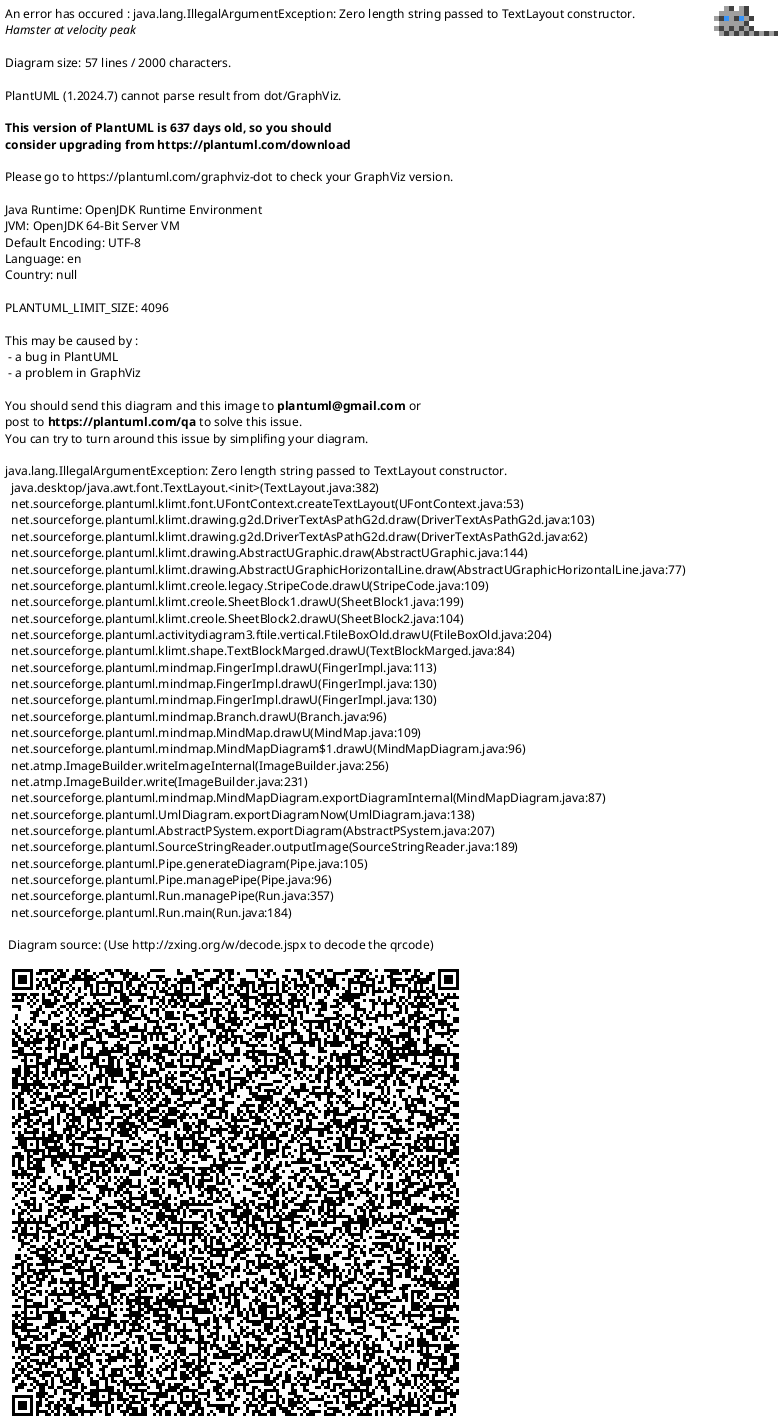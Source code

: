 @startmindmap
scale 850 width
* Simulate a network [[#总览 返回]]
** Start the first blockchain node
***:Five Steps:
<code>

./target/release/node-template purge-chain --base-path /tmp/alice --chain local
Are you sure to remove "/tmp/alice/chains/local_testnet/db"? [y/N]:


</code>;
***[#lightgreen] ./target/release/node-template
**** --base-path /tmp/alice
**** --chain local
**** --alice
**** --port 30333
**** --ws-port 9945
**** --rpc-port 9933
**** --node-key 0000000000000000000000000000000000000000000000000000000000000001
**** --telemetry-url "wss://telemetry.polkadot.io/submit/ 0"
**** --validator
*** [[https://docs.substrate.io/tutorials/get-started/simulate-network/#review-the-command-line-options{点击查看} Review the command-line options]]
***:[[https://docs.substrate.io/tutorials/get-started/simulate-network/#review-the-node-messages-displayed{点击查看} Review the node messages displayed]]
<code>

🔨 Initializing Genesis block/state
🏷 Local node identity is
</code>;
** Add a second node to the blockchain network
***:Four Steps
<code>

./target/release/node-template purge-chain --base-path /tmp/bob --chain local -y

</code>;
***[#lightgreen] ./target/release/node-template
**** --base-path /tmp/bob
**** --chain local
**** --bob
**** --port 30334
**** --ws-port 9946
**** --rpc-port 9934
**** --telemetry-url "wss://telemetry.polkadot.io/submit/ 0"
**** --validator
**** --bootnodes /ip4/127.0.0.1/tcp/30333/p2p/12D3KooWEyoppNCUx8Yx66oV9fJnriXwCcXwDDUA2kj6vnc6iDEp
*** Note the following differences between this command and the previous one
*** The --bootnodes option specifies the following information:
**:[[https://docs.substrate.io/tutorials/get-started/simulate-network/#verify-blocks-are-produced-and-finalized Verify blocks are produced and finalized]]
<code>

The first node was started by alice.
The node has a one peer (1 peers).
The nodes have produced some blocks (best: #4 (0x2b8a…fdc4)).
The blocks are being finalized (finalized #2 (0x8b6a…dce6)).
</code>;
@endmindmap